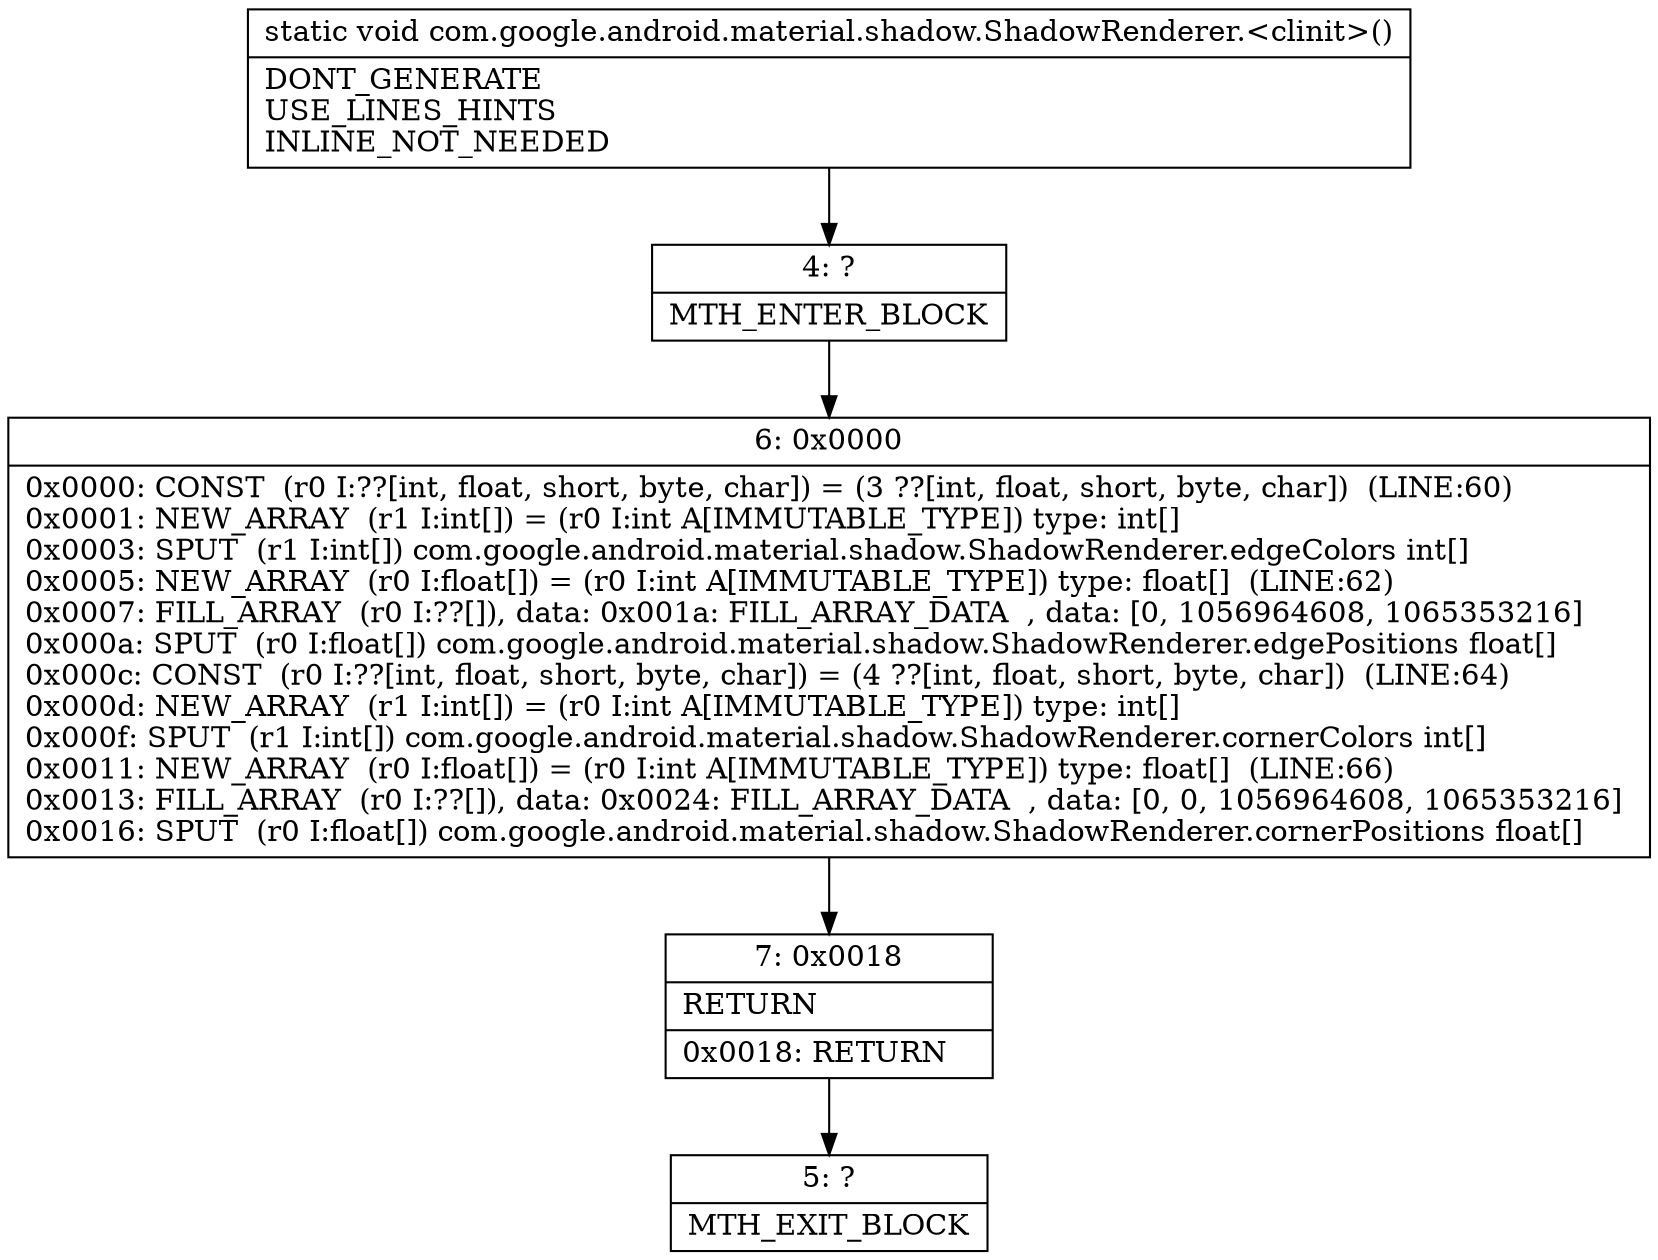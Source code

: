 digraph "CFG forcom.google.android.material.shadow.ShadowRenderer.\<clinit\>()V" {
Node_4 [shape=record,label="{4\:\ ?|MTH_ENTER_BLOCK\l}"];
Node_6 [shape=record,label="{6\:\ 0x0000|0x0000: CONST  (r0 I:??[int, float, short, byte, char]) = (3 ??[int, float, short, byte, char])  (LINE:60)\l0x0001: NEW_ARRAY  (r1 I:int[]) = (r0 I:int A[IMMUTABLE_TYPE]) type: int[] \l0x0003: SPUT  (r1 I:int[]) com.google.android.material.shadow.ShadowRenderer.edgeColors int[] \l0x0005: NEW_ARRAY  (r0 I:float[]) = (r0 I:int A[IMMUTABLE_TYPE]) type: float[]  (LINE:62)\l0x0007: FILL_ARRAY  (r0 I:??[]), data: 0x001a: FILL_ARRAY_DATA  , data: [0, 1056964608, 1065353216] \l0x000a: SPUT  (r0 I:float[]) com.google.android.material.shadow.ShadowRenderer.edgePositions float[] \l0x000c: CONST  (r0 I:??[int, float, short, byte, char]) = (4 ??[int, float, short, byte, char])  (LINE:64)\l0x000d: NEW_ARRAY  (r1 I:int[]) = (r0 I:int A[IMMUTABLE_TYPE]) type: int[] \l0x000f: SPUT  (r1 I:int[]) com.google.android.material.shadow.ShadowRenderer.cornerColors int[] \l0x0011: NEW_ARRAY  (r0 I:float[]) = (r0 I:int A[IMMUTABLE_TYPE]) type: float[]  (LINE:66)\l0x0013: FILL_ARRAY  (r0 I:??[]), data: 0x0024: FILL_ARRAY_DATA  , data: [0, 0, 1056964608, 1065353216] \l0x0016: SPUT  (r0 I:float[]) com.google.android.material.shadow.ShadowRenderer.cornerPositions float[] \l}"];
Node_7 [shape=record,label="{7\:\ 0x0018|RETURN\l|0x0018: RETURN   \l}"];
Node_5 [shape=record,label="{5\:\ ?|MTH_EXIT_BLOCK\l}"];
MethodNode[shape=record,label="{static void com.google.android.material.shadow.ShadowRenderer.\<clinit\>()  | DONT_GENERATE\lUSE_LINES_HINTS\lINLINE_NOT_NEEDED\l}"];
MethodNode -> Node_4;Node_4 -> Node_6;
Node_6 -> Node_7;
Node_7 -> Node_5;
}

